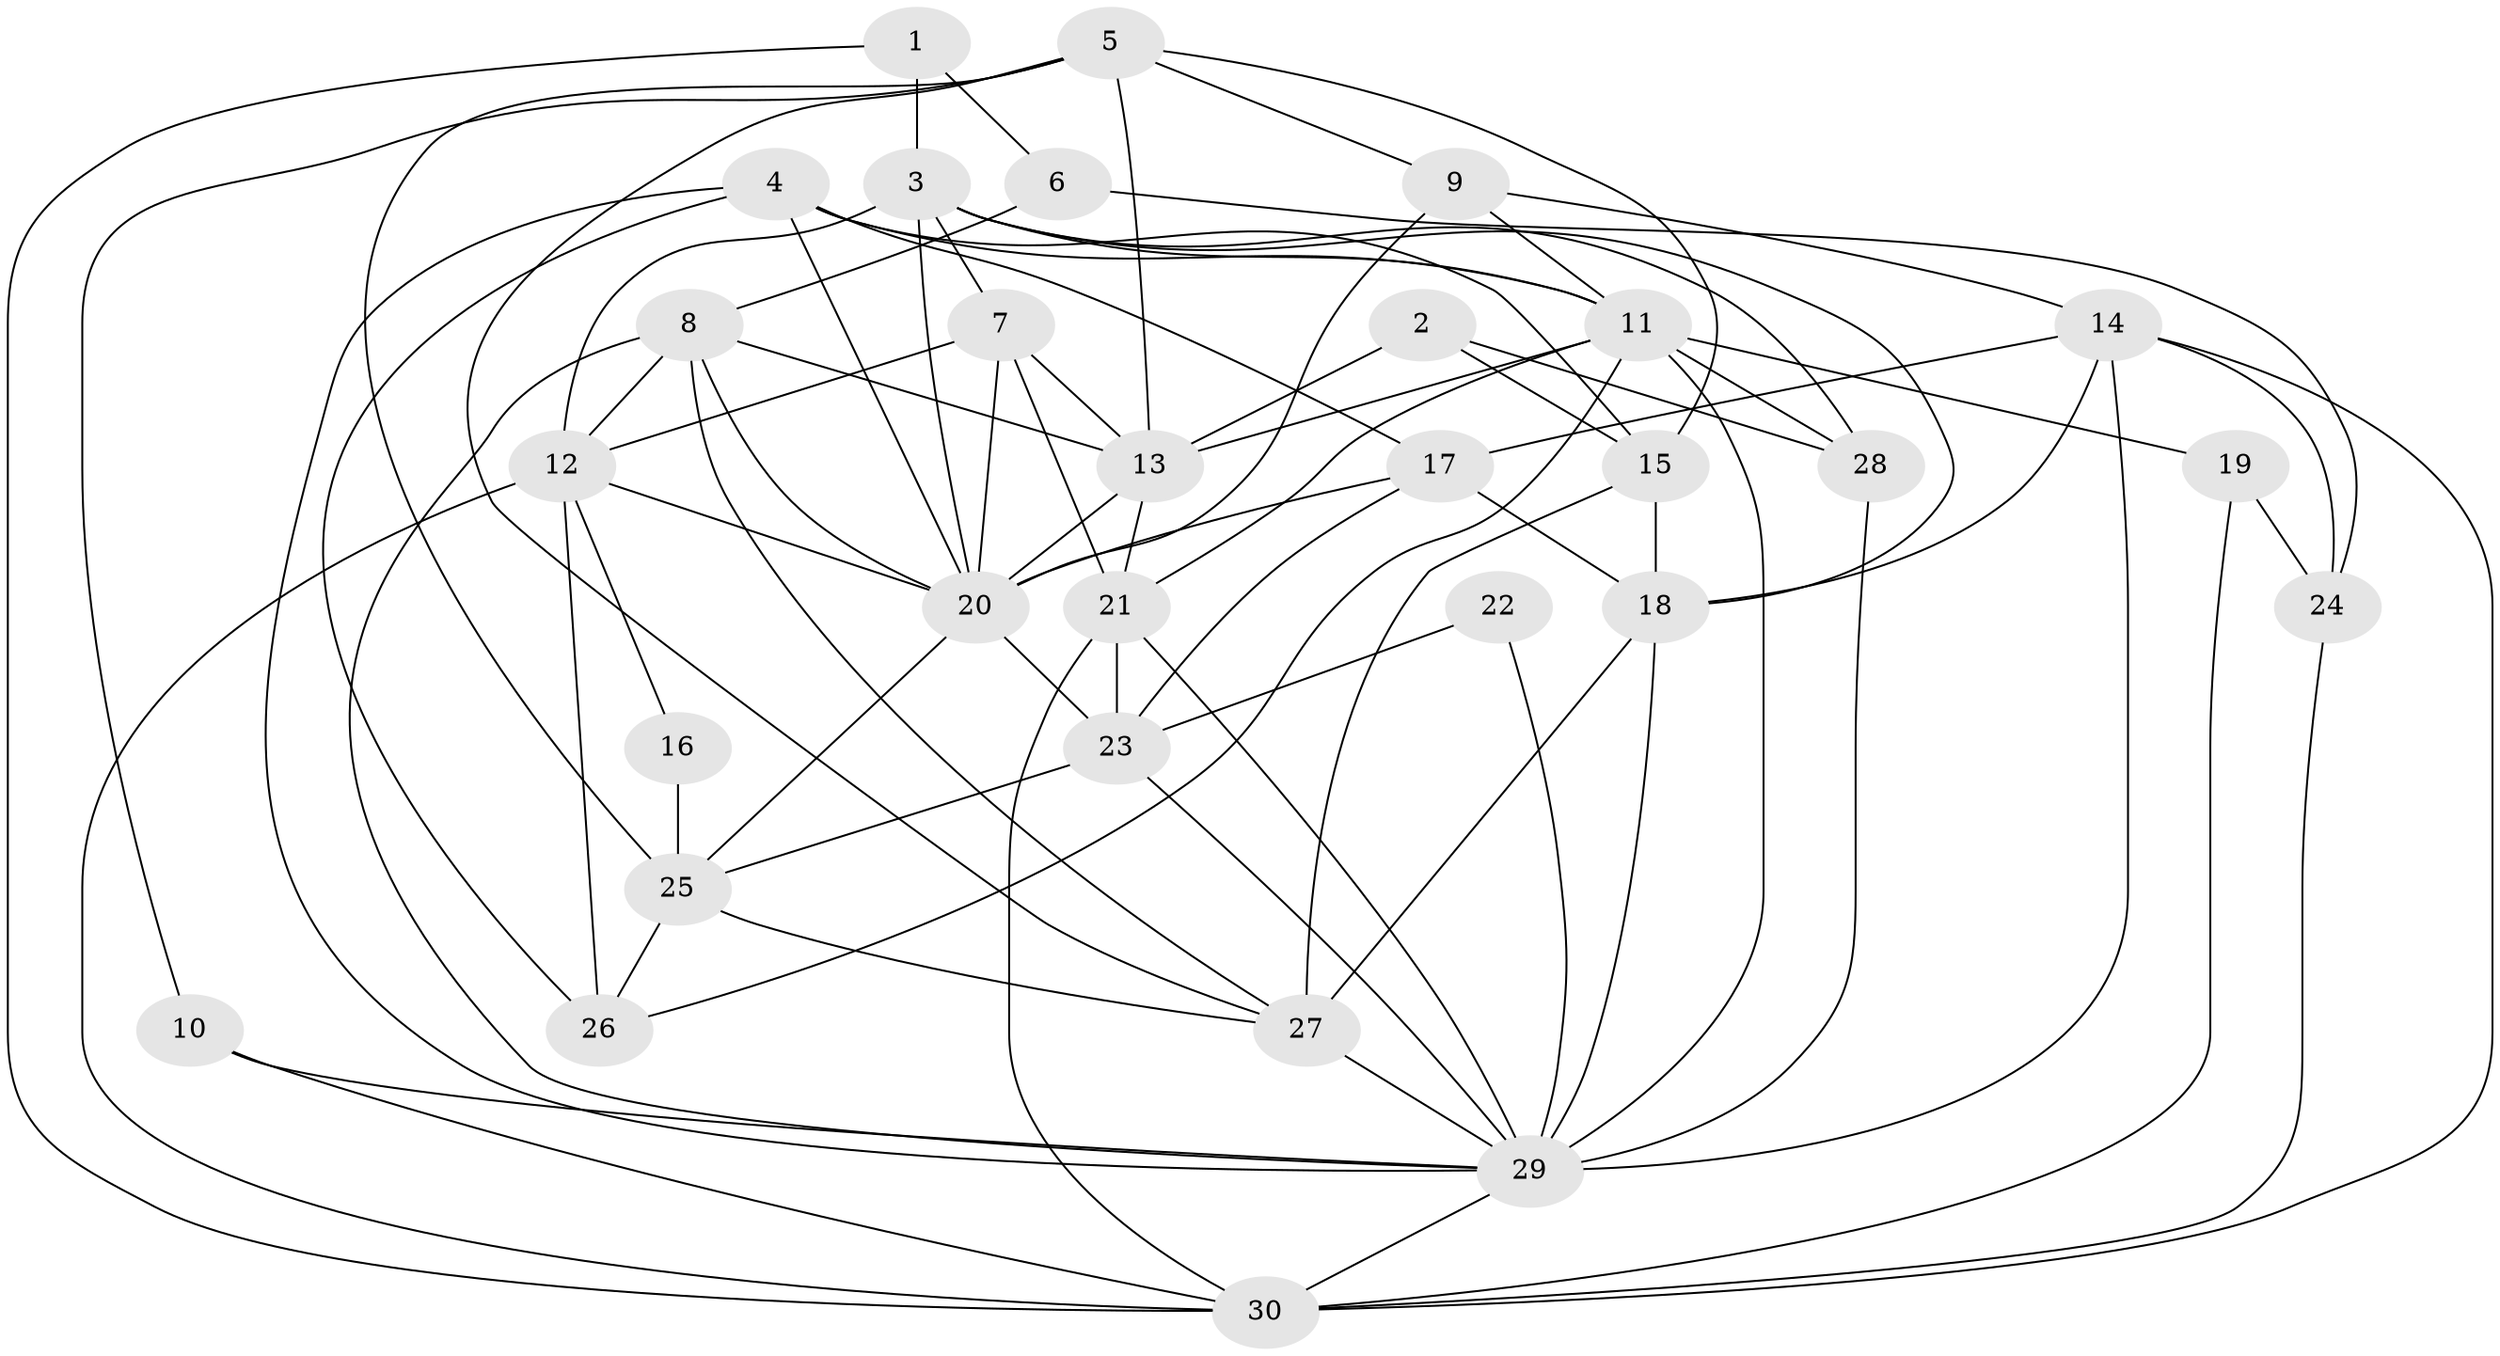 // original degree distribution, {5: 0.1780821917808219, 4: 0.3561643835616438, 7: 0.0410958904109589, 6: 0.0547945205479452, 3: 0.2465753424657534, 2: 0.1095890410958904, 8: 0.0136986301369863}
// Generated by graph-tools (version 1.1) at 2025/37/03/04/25 23:37:00]
// undirected, 30 vertices, 82 edges
graph export_dot {
  node [color=gray90,style=filled];
  1;
  2;
  3;
  4;
  5;
  6;
  7;
  8;
  9;
  10;
  11;
  12;
  13;
  14;
  15;
  16;
  17;
  18;
  19;
  20;
  21;
  22;
  23;
  24;
  25;
  26;
  27;
  28;
  29;
  30;
  1 -- 3 [weight=2.0];
  1 -- 6 [weight=1.0];
  1 -- 30 [weight=1.0];
  2 -- 13 [weight=2.0];
  2 -- 15 [weight=1.0];
  2 -- 28 [weight=1.0];
  3 -- 7 [weight=1.0];
  3 -- 11 [weight=1.0];
  3 -- 12 [weight=1.0];
  3 -- 18 [weight=1.0];
  3 -- 20 [weight=1.0];
  3 -- 28 [weight=1.0];
  4 -- 11 [weight=1.0];
  4 -- 15 [weight=1.0];
  4 -- 17 [weight=1.0];
  4 -- 20 [weight=1.0];
  4 -- 26 [weight=1.0];
  4 -- 29 [weight=1.0];
  5 -- 9 [weight=1.0];
  5 -- 10 [weight=1.0];
  5 -- 13 [weight=1.0];
  5 -- 15 [weight=1.0];
  5 -- 25 [weight=1.0];
  5 -- 27 [weight=1.0];
  6 -- 8 [weight=1.0];
  6 -- 24 [weight=1.0];
  7 -- 12 [weight=2.0];
  7 -- 13 [weight=1.0];
  7 -- 20 [weight=1.0];
  7 -- 21 [weight=2.0];
  8 -- 12 [weight=1.0];
  8 -- 13 [weight=1.0];
  8 -- 20 [weight=1.0];
  8 -- 27 [weight=1.0];
  8 -- 29 [weight=1.0];
  9 -- 11 [weight=1.0];
  9 -- 14 [weight=1.0];
  9 -- 20 [weight=1.0];
  10 -- 29 [weight=1.0];
  10 -- 30 [weight=1.0];
  11 -- 13 [weight=2.0];
  11 -- 19 [weight=1.0];
  11 -- 21 [weight=1.0];
  11 -- 26 [weight=1.0];
  11 -- 28 [weight=1.0];
  11 -- 29 [weight=1.0];
  12 -- 16 [weight=2.0];
  12 -- 20 [weight=1.0];
  12 -- 26 [weight=1.0];
  12 -- 30 [weight=1.0];
  13 -- 20 [weight=2.0];
  13 -- 21 [weight=1.0];
  14 -- 17 [weight=1.0];
  14 -- 18 [weight=1.0];
  14 -- 24 [weight=1.0];
  14 -- 29 [weight=1.0];
  14 -- 30 [weight=1.0];
  15 -- 18 [weight=1.0];
  15 -- 27 [weight=2.0];
  16 -- 25 [weight=2.0];
  17 -- 18 [weight=1.0];
  17 -- 20 [weight=2.0];
  17 -- 23 [weight=1.0];
  18 -- 27 [weight=1.0];
  18 -- 29 [weight=1.0];
  19 -- 24 [weight=1.0];
  19 -- 30 [weight=1.0];
  20 -- 23 [weight=3.0];
  20 -- 25 [weight=1.0];
  21 -- 23 [weight=1.0];
  21 -- 29 [weight=1.0];
  21 -- 30 [weight=1.0];
  22 -- 23 [weight=2.0];
  22 -- 29 [weight=2.0];
  23 -- 25 [weight=1.0];
  23 -- 29 [weight=1.0];
  24 -- 30 [weight=1.0];
  25 -- 26 [weight=1.0];
  25 -- 27 [weight=1.0];
  27 -- 29 [weight=1.0];
  28 -- 29 [weight=1.0];
  29 -- 30 [weight=1.0];
}
